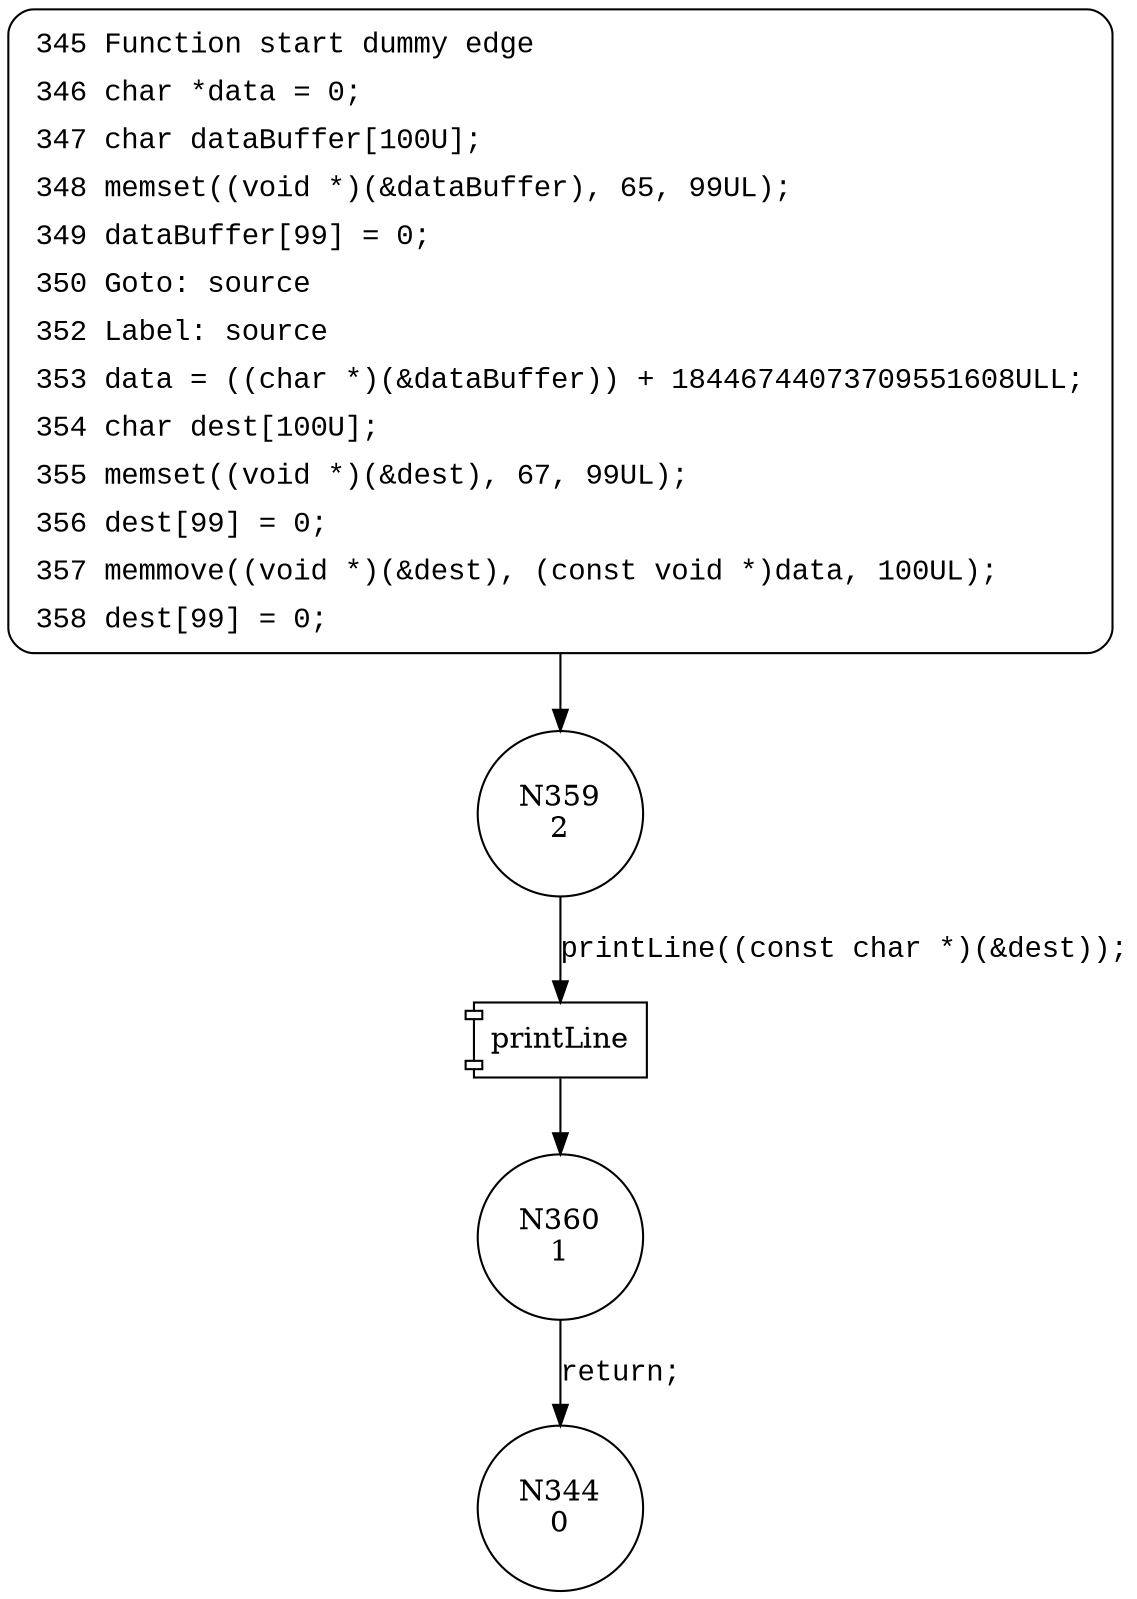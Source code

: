 digraph CWE127_Buffer_Underread__char_declare_memmove_18_bad {
359 [shape="circle" label="N359\n2"]
360 [shape="circle" label="N360\n1"]
344 [shape="circle" label="N344\n0"]
345 [style="filled,bold" penwidth="1" fillcolor="white" fontname="Courier New" shape="Mrecord" label=<<table border="0" cellborder="0" cellpadding="3" bgcolor="white"><tr><td align="right">345</td><td align="left">Function start dummy edge</td></tr><tr><td align="right">346</td><td align="left">char *data = 0;</td></tr><tr><td align="right">347</td><td align="left">char dataBuffer[100U];</td></tr><tr><td align="right">348</td><td align="left">memset((void *)(&amp;dataBuffer), 65, 99UL);</td></tr><tr><td align="right">349</td><td align="left">dataBuffer[99] = 0;</td></tr><tr><td align="right">350</td><td align="left">Goto: source</td></tr><tr><td align="right">352</td><td align="left">Label: source</td></tr><tr><td align="right">353</td><td align="left">data = ((char *)(&amp;dataBuffer)) + 18446744073709551608ULL;</td></tr><tr><td align="right">354</td><td align="left">char dest[100U];</td></tr><tr><td align="right">355</td><td align="left">memset((void *)(&amp;dest), 67, 99UL);</td></tr><tr><td align="right">356</td><td align="left">dest[99] = 0;</td></tr><tr><td align="right">357</td><td align="left">memmove((void *)(&amp;dest), (const void *)data, 100UL);</td></tr><tr><td align="right">358</td><td align="left">dest[99] = 0;</td></tr></table>>]
345 -> 359[label=""]
100033 [shape="component" label="printLine"]
359 -> 100033 [label="printLine((const char *)(&dest));" fontname="Courier New"]
100033 -> 360 [label="" fontname="Courier New"]
360 -> 344 [label="return;" fontname="Courier New"]
}